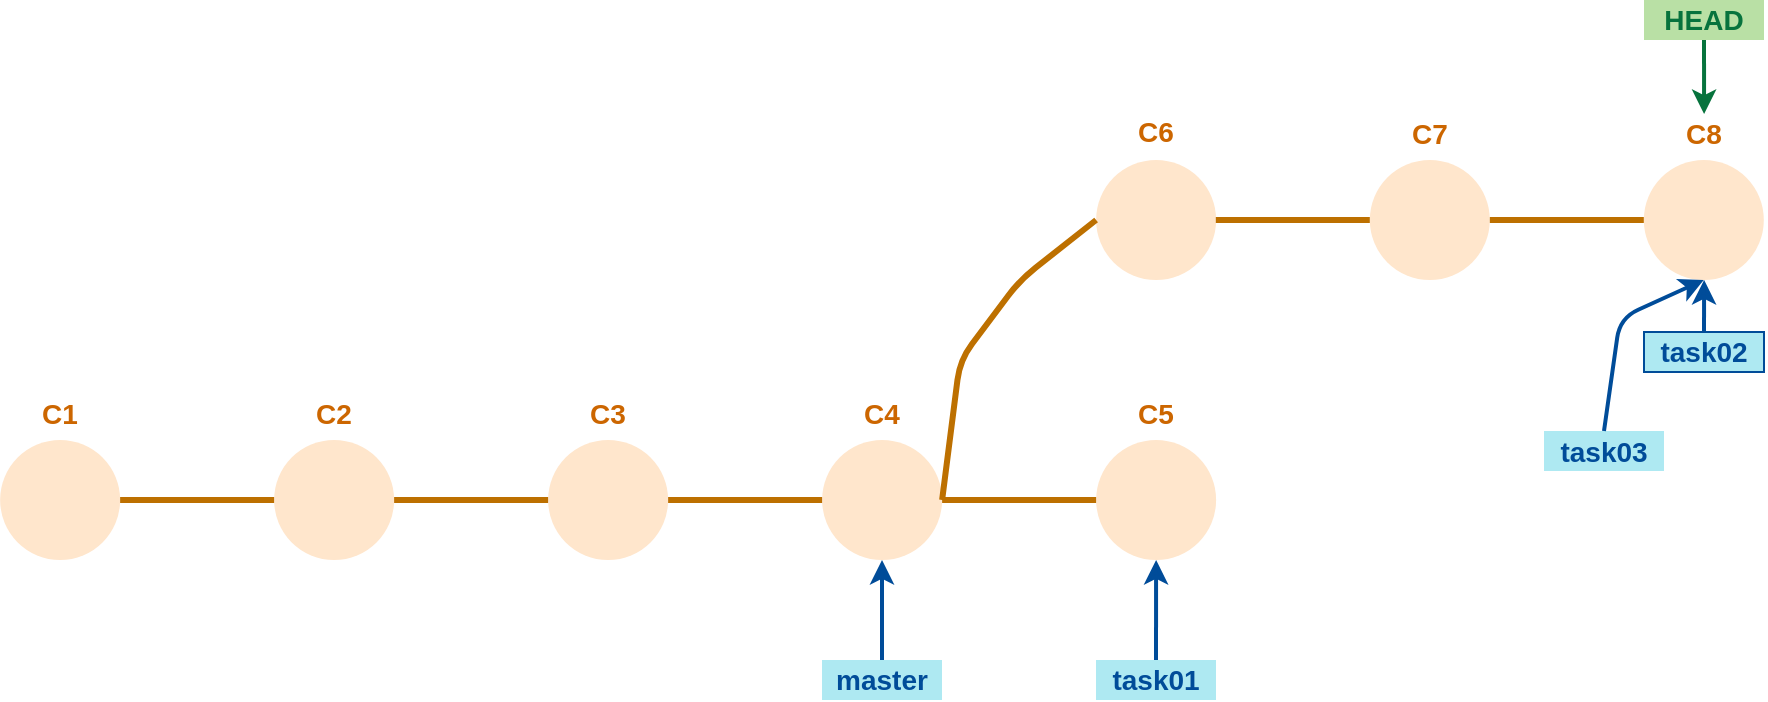 <mxfile version="12.1.3" type="device" pages="1"><diagram id="HAET5fpl5bqPvAFkC88v" name="Page-1"><mxGraphModel dx="905" dy="785" grid="1" gridSize="10" guides="1" tooltips="1" connect="1" arrows="1" fold="1" page="1" pageScale="1" pageWidth="1100" pageHeight="1169" math="0" shadow="0"><root><mxCell id="0"/><mxCell id="1" parent="0"/><mxCell id="OzglFJ8sJ1fg2wrmD4SC-4" value="" style="ellipse;whiteSpace=wrap;html=1;aspect=fixed;fillColor=#FFE6CC;strokeColor=none;" parent="1" vertex="1"><mxGeometry x="40.059" y="260" width="60" height="60" as="geometry"/></mxCell><mxCell id="OzglFJ8sJ1fg2wrmD4SC-5" value="" style="ellipse;whiteSpace=wrap;html=1;aspect=fixed;fillColor=#FFE6CC;strokeColor=none;" parent="1" vertex="1"><mxGeometry x="177.059" y="260" width="60" height="60" as="geometry"/></mxCell><mxCell id="OzglFJ8sJ1fg2wrmD4SC-6" value="" style="endArrow=none;html=1;entryX=1;entryY=0.5;entryDx=0;entryDy=0;exitX=0;exitY=0.5;exitDx=0;exitDy=0;endFill=0;fillColor=#f0a30a;strokeColor=#BD7000;strokeWidth=3;" parent="1" source="OzglFJ8sJ1fg2wrmD4SC-5" target="OzglFJ8sJ1fg2wrmD4SC-4" edge="1"><mxGeometry width="50" height="50" relative="1" as="geometry"><mxPoint x="40.059" y="410" as="sourcePoint"/><mxPoint x="90.059" y="360" as="targetPoint"/></mxGeometry></mxCell><mxCell id="OzglFJ8sJ1fg2wrmD4SC-7" value="C1" style="text;html=1;strokeColor=none;fillColor=none;align=center;verticalAlign=middle;whiteSpace=wrap;rounded=0;fontStyle=1;fontSize=14;fontColor=#CC6600;" parent="1" vertex="1"><mxGeometry x="50.059" y="237" width="40" height="20" as="geometry"/></mxCell><mxCell id="OzglFJ8sJ1fg2wrmD4SC-8" value="C2" style="text;html=1;strokeColor=none;fillColor=none;align=center;verticalAlign=middle;whiteSpace=wrap;rounded=0;fontStyle=1;fontSize=14;fontColor=#CC6600;" parent="1" vertex="1"><mxGeometry x="187.059" y="237" width="40" height="20" as="geometry"/></mxCell><mxCell id="OzglFJ8sJ1fg2wrmD4SC-9" value="" style="ellipse;whiteSpace=wrap;html=1;aspect=fixed;fillColor=#FFE6CC;strokeColor=none;" parent="1" vertex="1"><mxGeometry x="314.059" y="260" width="60" height="60" as="geometry"/></mxCell><mxCell id="OzglFJ8sJ1fg2wrmD4SC-10" value="" style="endArrow=none;html=1;entryX=1;entryY=0.5;entryDx=0;entryDy=0;exitX=0;exitY=0.5;exitDx=0;exitDy=0;endFill=0;fillColor=#f0a30a;strokeColor=#BD7000;strokeWidth=3;" parent="1" source="OzglFJ8sJ1fg2wrmD4SC-9" edge="1"><mxGeometry width="50" height="50" relative="1" as="geometry"><mxPoint x="177.059" y="410" as="sourcePoint"/><mxPoint x="237.059" y="290" as="targetPoint"/></mxGeometry></mxCell><mxCell id="OzglFJ8sJ1fg2wrmD4SC-11" value="C3" style="text;html=1;strokeColor=none;fillColor=none;align=center;verticalAlign=middle;whiteSpace=wrap;rounded=0;fontStyle=1;fontSize=14;fontColor=#CC6600;" parent="1" vertex="1"><mxGeometry x="324.059" y="237" width="40" height="20" as="geometry"/></mxCell><mxCell id="OzglFJ8sJ1fg2wrmD4SC-12" value="" style="ellipse;whiteSpace=wrap;html=1;aspect=fixed;fillColor=#FFE6CC;strokeColor=none;" parent="1" vertex="1"><mxGeometry x="451.059" y="260" width="60" height="60" as="geometry"/></mxCell><mxCell id="OzglFJ8sJ1fg2wrmD4SC-13" value="" style="endArrow=none;html=1;entryX=1;entryY=0.5;entryDx=0;entryDy=0;exitX=0;exitY=0.5;exitDx=0;exitDy=0;endFill=0;fillColor=#f0a30a;strokeColor=#BD7000;strokeWidth=3;" parent="1" source="OzglFJ8sJ1fg2wrmD4SC-12" edge="1"><mxGeometry width="50" height="50" relative="1" as="geometry"><mxPoint x="314.059" y="410" as="sourcePoint"/><mxPoint x="374.059" y="290" as="targetPoint"/></mxGeometry></mxCell><mxCell id="OzglFJ8sJ1fg2wrmD4SC-14" value="C4" style="text;html=1;strokeColor=none;fillColor=none;align=center;verticalAlign=middle;whiteSpace=wrap;rounded=0;fontStyle=1;fontSize=14;fontColor=#CC6600;" parent="1" vertex="1"><mxGeometry x="461.059" y="237" width="40" height="20" as="geometry"/></mxCell><mxCell id="OzglFJ8sJ1fg2wrmD4SC-21" value="HEAD" style="text;html=1;strokeColor=none;fillColor=#B9E0A5;align=center;verticalAlign=middle;whiteSpace=wrap;rounded=0;fontStyle=1;fontSize=14;fontColor=#07733D;" parent="1" vertex="1"><mxGeometry x="862" y="40" width="60" height="20" as="geometry"/></mxCell><mxCell id="OzglFJ8sJ1fg2wrmD4SC-22" value="" style="endArrow=classic;html=1;strokeColor=#07733D;fillColor=#FFB366;fontColor=#07733D;exitX=0.5;exitY=1;exitDx=0;exitDy=0;entryX=0.5;entryY=0;entryDx=0;entryDy=0;strokeWidth=2;" parent="1" source="OzglFJ8sJ1fg2wrmD4SC-21" edge="1"><mxGeometry width="50" height="50" relative="1" as="geometry"><mxPoint x="725" y="250" as="sourcePoint"/><mxPoint x="892.059" y="97" as="targetPoint"/></mxGeometry></mxCell><mxCell id="mrfmCj64JZZggaUAGXXq-5" value="master" style="text;html=1;strokeColor=none;fillColor=#AEE9F2;align=center;verticalAlign=middle;whiteSpace=wrap;rounded=0;fontStyle=1;fontSize=14;fontColor=#004C99;" parent="1" vertex="1"><mxGeometry x="451" y="370" width="60" height="20" as="geometry"/></mxCell><mxCell id="mrfmCj64JZZggaUAGXXq-6" value="" style="endArrow=classic;html=1;strokeColor=#004C99;fillColor=#FFB366;fontColor=#07733D;exitX=0.5;exitY=0;exitDx=0;exitDy=0;entryX=0.5;entryY=1;entryDx=0;entryDy=0;strokeWidth=2;" parent="1" source="mrfmCj64JZZggaUAGXXq-5" edge="1"><mxGeometry width="50" height="50" relative="1" as="geometry"><mxPoint x="491" y="210" as="sourcePoint"/><mxPoint x="481" y="320" as="targetPoint"/></mxGeometry></mxCell><mxCell id="mrfmCj64JZZggaUAGXXq-7" value="task01" style="text;html=1;strokeColor=none;fillColor=#AEE9F2;align=center;verticalAlign=middle;whiteSpace=wrap;rounded=0;fontStyle=1;fontSize=14;fontColor=#004C99;labelBorderColor=none;" parent="1" vertex="1"><mxGeometry x="588" y="370" width="60" height="20" as="geometry"/></mxCell><mxCell id="mrfmCj64JZZggaUAGXXq-9" value="" style="ellipse;whiteSpace=wrap;html=1;aspect=fixed;fillColor=#FFE6CC;strokeColor=none;" parent="1" vertex="1"><mxGeometry x="588.059" y="260" width="60" height="60" as="geometry"/></mxCell><mxCell id="mrfmCj64JZZggaUAGXXq-10" value="" style="endArrow=none;html=1;entryX=1;entryY=0.5;entryDx=0;entryDy=0;exitX=0;exitY=0.5;exitDx=0;exitDy=0;endFill=0;fillColor=#f0a30a;strokeColor=#BD7000;strokeWidth=3;" parent="1" source="mrfmCj64JZZggaUAGXXq-9" edge="1"><mxGeometry width="50" height="50" relative="1" as="geometry"><mxPoint x="451.059" y="410" as="sourcePoint"/><mxPoint x="511.059" y="290" as="targetPoint"/></mxGeometry></mxCell><mxCell id="mrfmCj64JZZggaUAGXXq-11" value="C5" style="text;html=1;strokeColor=none;fillColor=none;align=center;verticalAlign=middle;whiteSpace=wrap;rounded=0;fontStyle=1;fontSize=14;fontColor=#CC6600;" parent="1" vertex="1"><mxGeometry x="598.059" y="237" width="40" height="20" as="geometry"/></mxCell><mxCell id="mrfmCj64JZZggaUAGXXq-12" value="" style="endArrow=classic;html=1;strokeColor=#004C99;fillColor=#FFB366;fontColor=#07733D;exitX=0.5;exitY=0;exitDx=0;exitDy=0;entryX=0.5;entryY=1;entryDx=0;entryDy=0;strokeWidth=2;" parent="1" source="mrfmCj64JZZggaUAGXXq-7" target="mrfmCj64JZZggaUAGXXq-9" edge="1"><mxGeometry width="50" height="50" relative="1" as="geometry"><mxPoint x="491" y="380" as="sourcePoint"/><mxPoint x="491" y="330" as="targetPoint"/></mxGeometry></mxCell><mxCell id="mrfmCj64JZZggaUAGXXq-13" value="task02" style="text;html=1;strokeColor=#004C99;fillColor=#AEE9F2;align=center;verticalAlign=middle;whiteSpace=wrap;rounded=0;fontStyle=1;fontSize=14;fontColor=#004C99;labelBorderColor=none;" parent="1" vertex="1"><mxGeometry x="862" y="206" width="60" height="20" as="geometry"/></mxCell><mxCell id="mrfmCj64JZZggaUAGXXq-16" value="" style="ellipse;whiteSpace=wrap;html=1;aspect=fixed;fillColor=#FFE6CC;strokeColor=none;" parent="1" vertex="1"><mxGeometry x="588.059" y="120" width="60" height="60" as="geometry"/></mxCell><mxCell id="mrfmCj64JZZggaUAGXXq-17" value="C6" style="text;html=1;strokeColor=none;fillColor=none;align=center;verticalAlign=middle;whiteSpace=wrap;rounded=0;fontStyle=1;fontSize=14;fontColor=#CC6600;" parent="1" vertex="1"><mxGeometry x="598.059" y="96" width="40" height="20" as="geometry"/></mxCell><mxCell id="mrfmCj64JZZggaUAGXXq-19" value="" style="endArrow=classic;html=1;strokeColor=#004C99;fillColor=#FFB366;fontColor=#07733D;exitX=0.5;exitY=0;exitDx=0;exitDy=0;strokeWidth=2;" parent="1" source="mrfmCj64JZZggaUAGXXq-13" edge="1"><mxGeometry width="50" height="50" relative="1" as="geometry"><mxPoint x="765" y="380" as="sourcePoint"/><mxPoint x="892.059" y="180" as="targetPoint"/></mxGeometry></mxCell><mxCell id="mrfmCj64JZZggaUAGXXq-20" value="" style="endArrow=none;html=1;entryX=1;entryY=0.5;entryDx=0;entryDy=0;exitX=0;exitY=0.5;exitDx=0;exitDy=0;endFill=0;fillColor=#f0a30a;strokeColor=#BD7000;strokeWidth=3;" parent="1" source="mrfmCj64JZZggaUAGXXq-16" target="OzglFJ8sJ1fg2wrmD4SC-12" edge="1"><mxGeometry width="50" height="50" relative="1" as="geometry"><mxPoint x="598.059" y="300" as="sourcePoint"/><mxPoint x="521.059" y="300" as="targetPoint"/><Array as="points"><mxPoint x="550" y="180"/><mxPoint x="520" y="220"/></Array></mxGeometry></mxCell><mxCell id="mrfmCj64JZZggaUAGXXq-21" value="" style="ellipse;whiteSpace=wrap;html=1;aspect=fixed;fillColor=#FFE6CC;strokeColor=none;" parent="1" vertex="1"><mxGeometry x="724.912" y="120" width="60" height="60" as="geometry"/></mxCell><mxCell id="mrfmCj64JZZggaUAGXXq-22" value="" style="endArrow=none;html=1;entryX=1;entryY=0.5;entryDx=0;entryDy=0;exitX=0;exitY=0.5;exitDx=0;exitDy=0;endFill=0;fillColor=#f0a30a;strokeColor=#BD7000;strokeWidth=3;" parent="1" source="mrfmCj64JZZggaUAGXXq-21" edge="1"><mxGeometry width="50" height="50" relative="1" as="geometry"><mxPoint x="587.912" y="270" as="sourcePoint"/><mxPoint x="647.912" y="150" as="targetPoint"/></mxGeometry></mxCell><mxCell id="mrfmCj64JZZggaUAGXXq-23" value="C7" style="text;html=1;strokeColor=none;fillColor=none;align=center;verticalAlign=middle;whiteSpace=wrap;rounded=0;fontStyle=1;fontSize=14;fontColor=#CC6600;" parent="1" vertex="1"><mxGeometry x="734.912" y="97" width="40" height="20" as="geometry"/></mxCell><mxCell id="mrfmCj64JZZggaUAGXXq-24" value="" style="ellipse;whiteSpace=wrap;html=1;aspect=fixed;fillColor=#FFE6CC;strokeColor=none;" parent="1" vertex="1"><mxGeometry x="861.912" y="120" width="60" height="60" as="geometry"/></mxCell><mxCell id="mrfmCj64JZZggaUAGXXq-25" value="" style="endArrow=none;html=1;entryX=1;entryY=0.5;entryDx=0;entryDy=0;exitX=0;exitY=0.5;exitDx=0;exitDy=0;endFill=0;fillColor=#f0a30a;strokeColor=#BD7000;strokeWidth=3;" parent="1" source="mrfmCj64JZZggaUAGXXq-24" edge="1"><mxGeometry width="50" height="50" relative="1" as="geometry"><mxPoint x="724.912" y="270" as="sourcePoint"/><mxPoint x="784.912" y="150" as="targetPoint"/></mxGeometry></mxCell><mxCell id="mrfmCj64JZZggaUAGXXq-26" value="C8" style="text;html=1;strokeColor=none;fillColor=none;align=center;verticalAlign=middle;whiteSpace=wrap;rounded=0;fontStyle=1;fontSize=14;fontColor=#CC6600;" parent="1" vertex="1"><mxGeometry x="871.912" y="97" width="40" height="20" as="geometry"/></mxCell><mxCell id="zPBSEYW3uFYpWsZluzSr-2" value="task03" style="text;html=1;strokeColor=none;fillColor=#AEE9F2;align=center;verticalAlign=middle;whiteSpace=wrap;rounded=0;fontStyle=1;fontSize=14;fontColor=#004C99;labelBorderColor=none;" vertex="1" parent="1"><mxGeometry x="812" y="255.5" width="60" height="20" as="geometry"/></mxCell><mxCell id="zPBSEYW3uFYpWsZluzSr-3" value="" style="endArrow=classic;html=1;strokeColor=#004C99;fillColor=#FFB366;fontColor=#07733D;exitX=0.5;exitY=0;exitDx=0;exitDy=0;entryX=0.5;entryY=1;entryDx=0;entryDy=0;strokeWidth=2;" edge="1" parent="1" source="zPBSEYW3uFYpWsZluzSr-2" target="mrfmCj64JZZggaUAGXXq-24"><mxGeometry width="50" height="50" relative="1" as="geometry"><mxPoint x="715" y="265.5" as="sourcePoint"/><mxPoint x="891.912" y="198.5" as="targetPoint"/><Array as="points"><mxPoint x="850" y="199"/></Array></mxGeometry></mxCell></root></mxGraphModel></diagram></mxfile>